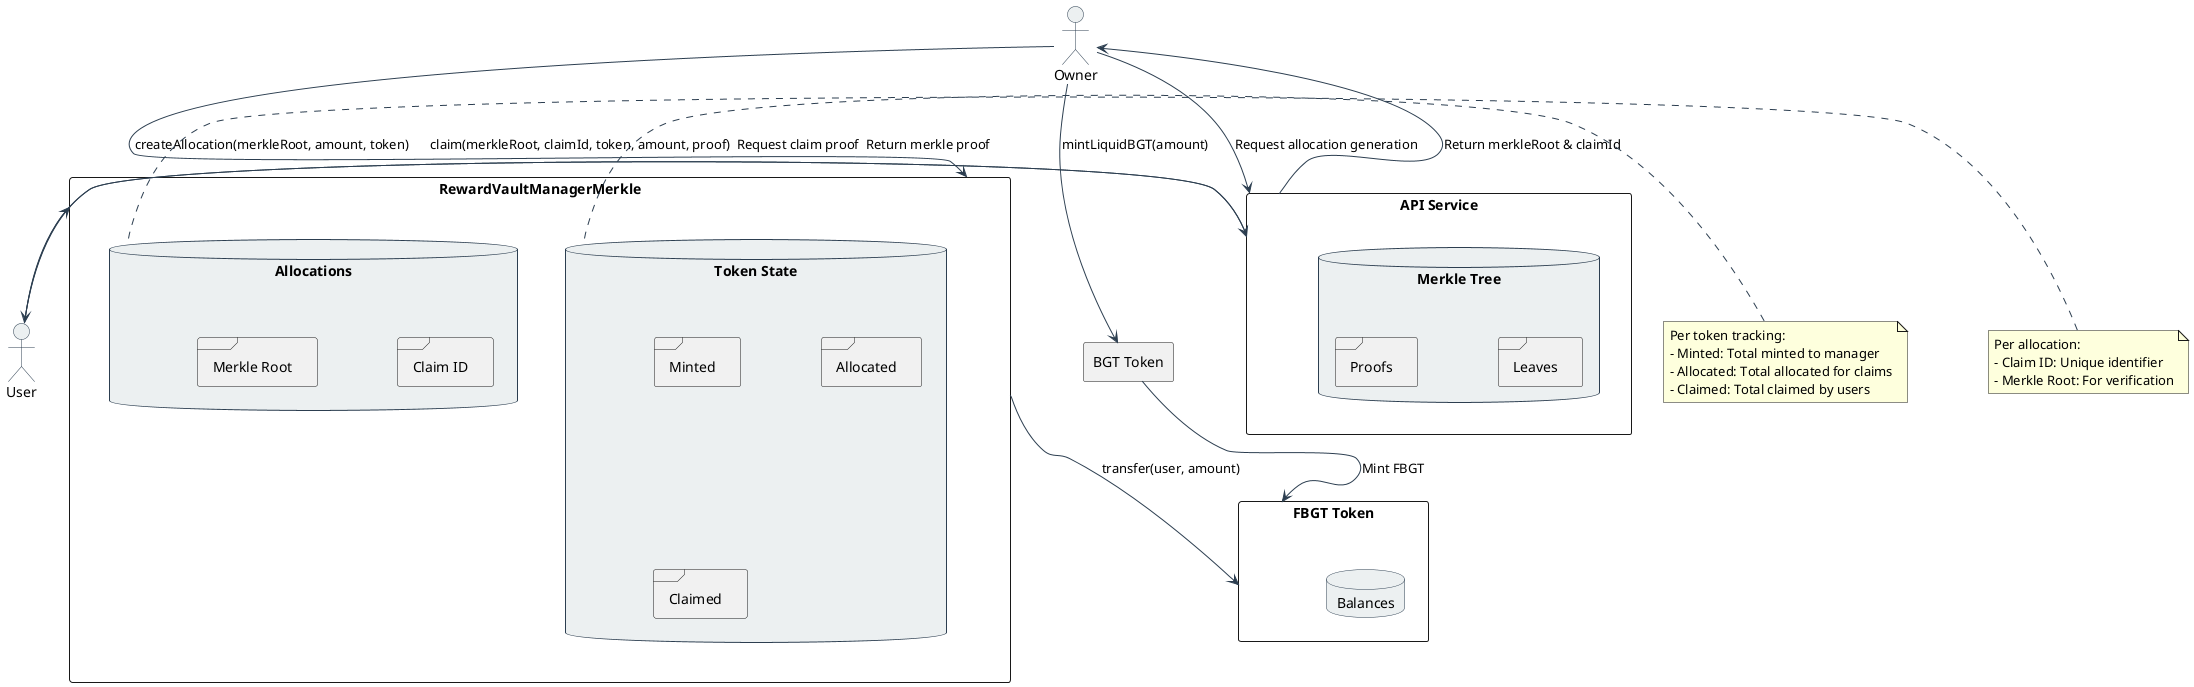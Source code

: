 @startuml RewardVaultManagerMerkle Flow

' Style
skinparam backgroundColor white
skinparam handwritten false
skinparam defaultFontName Arial
skinparam ArrowColor #2C3E50
skinparam ActorBorderColor #2C3E50
skinparam ActorBackgroundColor #ECF0F1
skinparam DatabaseBorderColor #2C3E50
skinparam DatabaseBackgroundColor #ECF0F1

' Layout
skinparam componentStyle rectangle
skinparam nodesep 80
skinparam ranksep 100

' Actors
actor Owner as "Owner"
actor User as "User"

' Components
rectangle "BGT Token" as BGT
rectangle "FBGT Token" as FBGT {
    database "Balances" as BAL
}

rectangle "RewardVaultManagerMerkle" as RVM {
    database "Token State" as TOKEN_STATE {
        frame "Minted" as MINTED
        frame "Allocated" as ALLOCATED
        frame "Claimed" as CLAIMED
    }
    database "Allocations" as ALLOC {
        frame "Claim ID" as CLAIM_ID
        frame "Merkle Root" as MERKLE_ROOT
    }
}

rectangle "API Service" as API {
    database "Merkle Tree" as MT {
        frame "Leaves" as LEAVES
        frame "Proofs" as PROOFS
    }
}

' Layout
Owner -[hidden]d-> User
BGT -[hidden]d-> FBGT
FBGT -[hidden]d-> RVM
RVM -[hidden]d-> API

' Flows
Owner --> BGT: mintLiquidBGT(amount)
BGT --> FBGT: Mint FBGT

Owner --> API: Request allocation generation
API --> Owner: Return merkleRoot & claimId

Owner --> RVM: createAllocation(merkleRoot, amount, token)

User --> API: Request claim proof
API --> User: Return merkle proof

User --> RVM: claim(merkleRoot, claimId, token, amount, proof)
RVM --> FBGT: transfer(user, amount)

' State
note right of TOKEN_STATE
  Per token tracking:
  - Minted: Total minted to manager
  - Allocated: Total allocated for claims
  - Claimed: Total claimed by users
end note

note right of ALLOC
  Per allocation:
  - Claim ID: Unique identifier
  - Merkle Root: For verification
end note

@enduml 